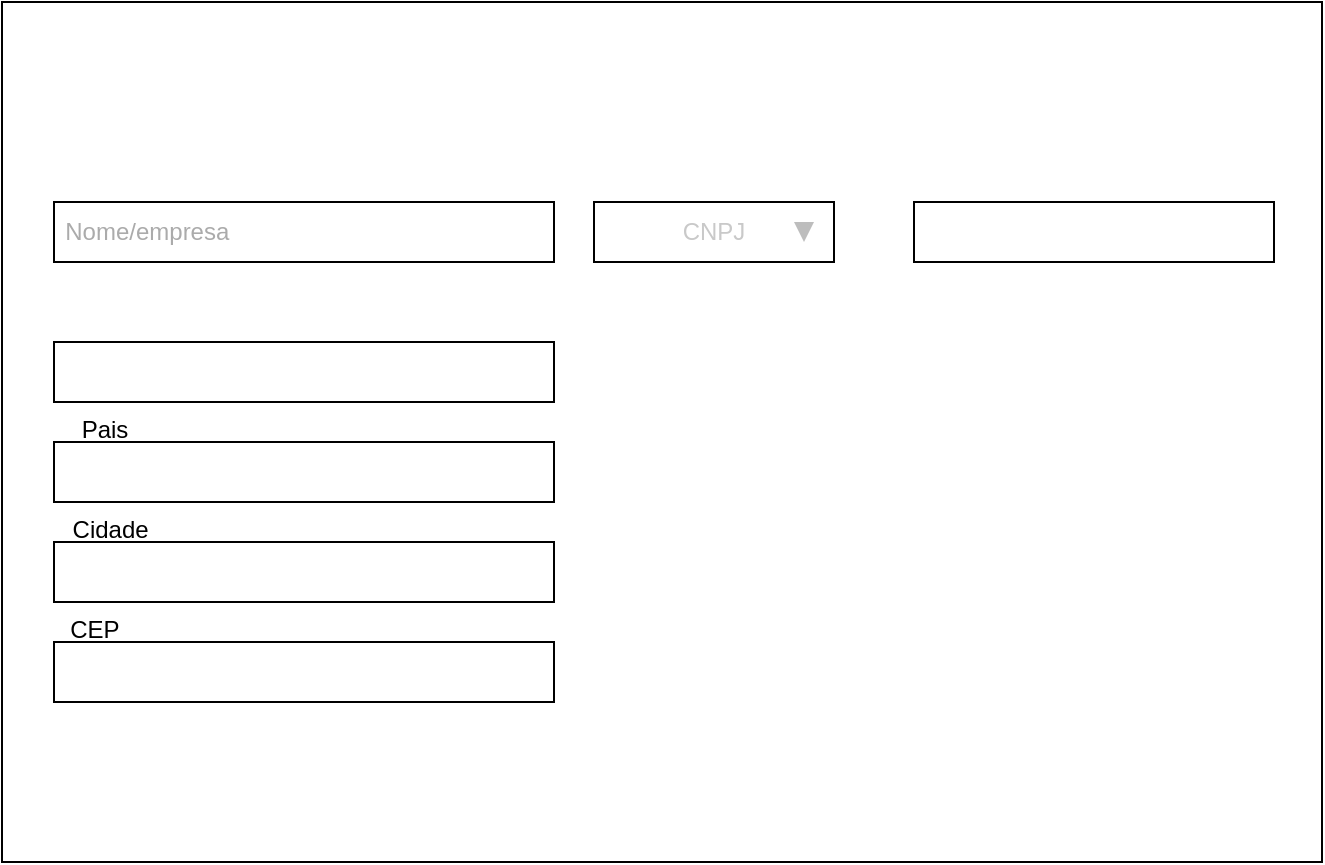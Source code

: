 <mxfile version="24.4.8" type="github">
  <diagram name="Página-1" id="uPjG5VSdgxz3b-a0smlG">
    <mxGraphModel dx="945" dy="772" grid="1" gridSize="10" guides="1" tooltips="1" connect="1" arrows="1" fold="1" page="1" pageScale="1" pageWidth="827" pageHeight="1169" math="0" shadow="0">
      <root>
        <mxCell id="0" />
        <mxCell id="1" parent="0" />
        <mxCell id="nRL-Wr_pwUQon4WOW7Rz-3" value="" style="rounded=0;whiteSpace=wrap;html=1;" vertex="1" parent="1">
          <mxGeometry x="84" y="170" width="660" height="430" as="geometry" />
        </mxCell>
        <mxCell id="nRL-Wr_pwUQon4WOW7Rz-4" value="&lt;font color=&quot;#ababab&quot;&gt;Nome/empresa&amp;nbsp; &amp;nbsp; &amp;nbsp; &amp;nbsp; &amp;nbsp; &amp;nbsp; &amp;nbsp; &amp;nbsp; &amp;nbsp; &amp;nbsp; &amp;nbsp; &amp;nbsp; &amp;nbsp; &amp;nbsp; &amp;nbsp; &amp;nbsp; &amp;nbsp; &amp;nbsp; &amp;nbsp; &amp;nbsp; &amp;nbsp; &amp;nbsp; &amp;nbsp; &amp;nbsp;&lt;/font&gt;" style="rounded=0;whiteSpace=wrap;html=1;" vertex="1" parent="1">
          <mxGeometry x="110" y="270" width="250" height="30" as="geometry" />
        </mxCell>
        <mxCell id="nRL-Wr_pwUQon4WOW7Rz-5" value="&lt;font color=&quot;#c9c9c9&quot;&gt;CNPJ&lt;/font&gt;" style="rounded=0;whiteSpace=wrap;html=1;strokeColor=default;" vertex="1" parent="1">
          <mxGeometry x="380" y="270" width="120" height="30" as="geometry" />
        </mxCell>
        <mxCell id="nRL-Wr_pwUQon4WOW7Rz-6" value="" style="rounded=0;whiteSpace=wrap;html=1;" vertex="1" parent="1">
          <mxGeometry x="540" y="270" width="180" height="30" as="geometry" />
        </mxCell>
        <mxCell id="nRL-Wr_pwUQon4WOW7Rz-8" value="&lt;div&gt;&lt;br&gt;&lt;/div&gt;&lt;div&gt;&lt;br&gt;&lt;/div&gt;&lt;div&gt;&lt;br&gt;&lt;/div&gt;&lt;div&gt;&lt;br&gt;&lt;/div&gt;&lt;div&gt;Cidade&amp;nbsp; &amp;nbsp; &amp;nbsp;&amp;nbsp;&lt;span style=&quot;background-color: initial;&quot;&gt;&amp;nbsp; &amp;nbsp; &amp;nbsp; &amp;nbsp; &amp;nbsp; &amp;nbsp; &amp;nbsp; &amp;nbsp; &amp;nbsp; &amp;nbsp; &amp;nbsp; &amp;nbsp; &amp;nbsp; &amp;nbsp; &amp;nbsp; &amp;nbsp; &amp;nbsp; &amp;nbsp; &amp;nbsp; &amp;nbsp; &amp;nbsp; &amp;nbsp; &amp;nbsp; &amp;nbsp; &amp;nbsp; &amp;nbsp;&amp;nbsp;&lt;/span&gt;&lt;/div&gt;" style="rounded=0;whiteSpace=wrap;html=1;" vertex="1" parent="1">
          <mxGeometry x="110" y="390" width="250" height="30" as="geometry" />
        </mxCell>
        <mxCell id="nRL-Wr_pwUQon4WOW7Rz-11" value="" style="verticalLabelPosition=bottom;verticalAlign=top;html=1;shape=mxgraph.basic.cone2;dx=0.5;dy=1;rotation=-180;fillColor=#BDBDBD;strokeColor=none;" vertex="1" parent="1">
          <mxGeometry x="480" y="280" width="10" height="10" as="geometry" />
        </mxCell>
        <mxCell id="nRL-Wr_pwUQon4WOW7Rz-13" value="&lt;div&gt;&lt;span style=&quot;background-color: initial;&quot;&gt;CEP&amp;nbsp; &amp;nbsp; &amp;nbsp; &amp;nbsp; &amp;nbsp; &amp;nbsp; &amp;nbsp; &amp;nbsp; &amp;nbsp; &amp;nbsp; &amp;nbsp; &amp;nbsp; &amp;nbsp; &amp;nbsp; &amp;nbsp; &amp;nbsp; &amp;nbsp; &amp;nbsp; &amp;nbsp; &amp;nbsp; &amp;nbsp; &amp;nbsp; &amp;nbsp; &amp;nbsp; &amp;nbsp; &amp;nbsp; &amp;nbsp; &amp;nbsp; &amp;nbsp; &amp;nbsp; &amp;nbsp; &amp;nbsp;&lt;/span&gt;&lt;/div&gt;&lt;div&gt;&lt;br&gt;&lt;/div&gt;" style="verticalLabelPosition=bottom;verticalAlign=top;html=1;shape=mxgraph.basic.rect;fillColor2=none;strokeWidth=1;size=20;indent=5;" vertex="1" parent="1">
          <mxGeometry x="110" y="440" width="250" height="30" as="geometry" />
        </mxCell>
        <mxCell id="nRL-Wr_pwUQon4WOW7Rz-14" value="Pais&amp;nbsp; &amp;nbsp; &amp;nbsp; &amp;nbsp; &amp;nbsp; &amp;nbsp; &amp;nbsp; &amp;nbsp; &amp;nbsp; &amp;nbsp; &amp;nbsp; &amp;nbsp; &amp;nbsp; &amp;nbsp; &amp;nbsp; &amp;nbsp; &amp;nbsp; &amp;nbsp; &amp;nbsp; &amp;nbsp; &amp;nbsp; &amp;nbsp; &amp;nbsp; &amp;nbsp; &amp;nbsp; &amp;nbsp; &amp;nbsp; &amp;nbsp; &amp;nbsp; &amp;nbsp;&amp;nbsp;&lt;div&gt;&lt;br&gt;&lt;/div&gt;&lt;div&gt;&lt;br&gt;&lt;/div&gt;" style="verticalLabelPosition=bottom;verticalAlign=top;html=1;shape=mxgraph.basic.rect;fillColor2=none;strokeWidth=1;size=20;indent=5;" vertex="1" parent="1">
          <mxGeometry x="110" y="340" width="250" height="30" as="geometry" />
        </mxCell>
        <mxCell id="nRL-Wr_pwUQon4WOW7Rz-15" value="" style="verticalLabelPosition=bottom;verticalAlign=top;html=1;shape=mxgraph.basic.rect;fillColor2=none;strokeWidth=1;size=20;indent=5;" vertex="1" parent="1">
          <mxGeometry x="110" y="490" width="250" height="30" as="geometry" />
        </mxCell>
      </root>
    </mxGraphModel>
  </diagram>
</mxfile>
